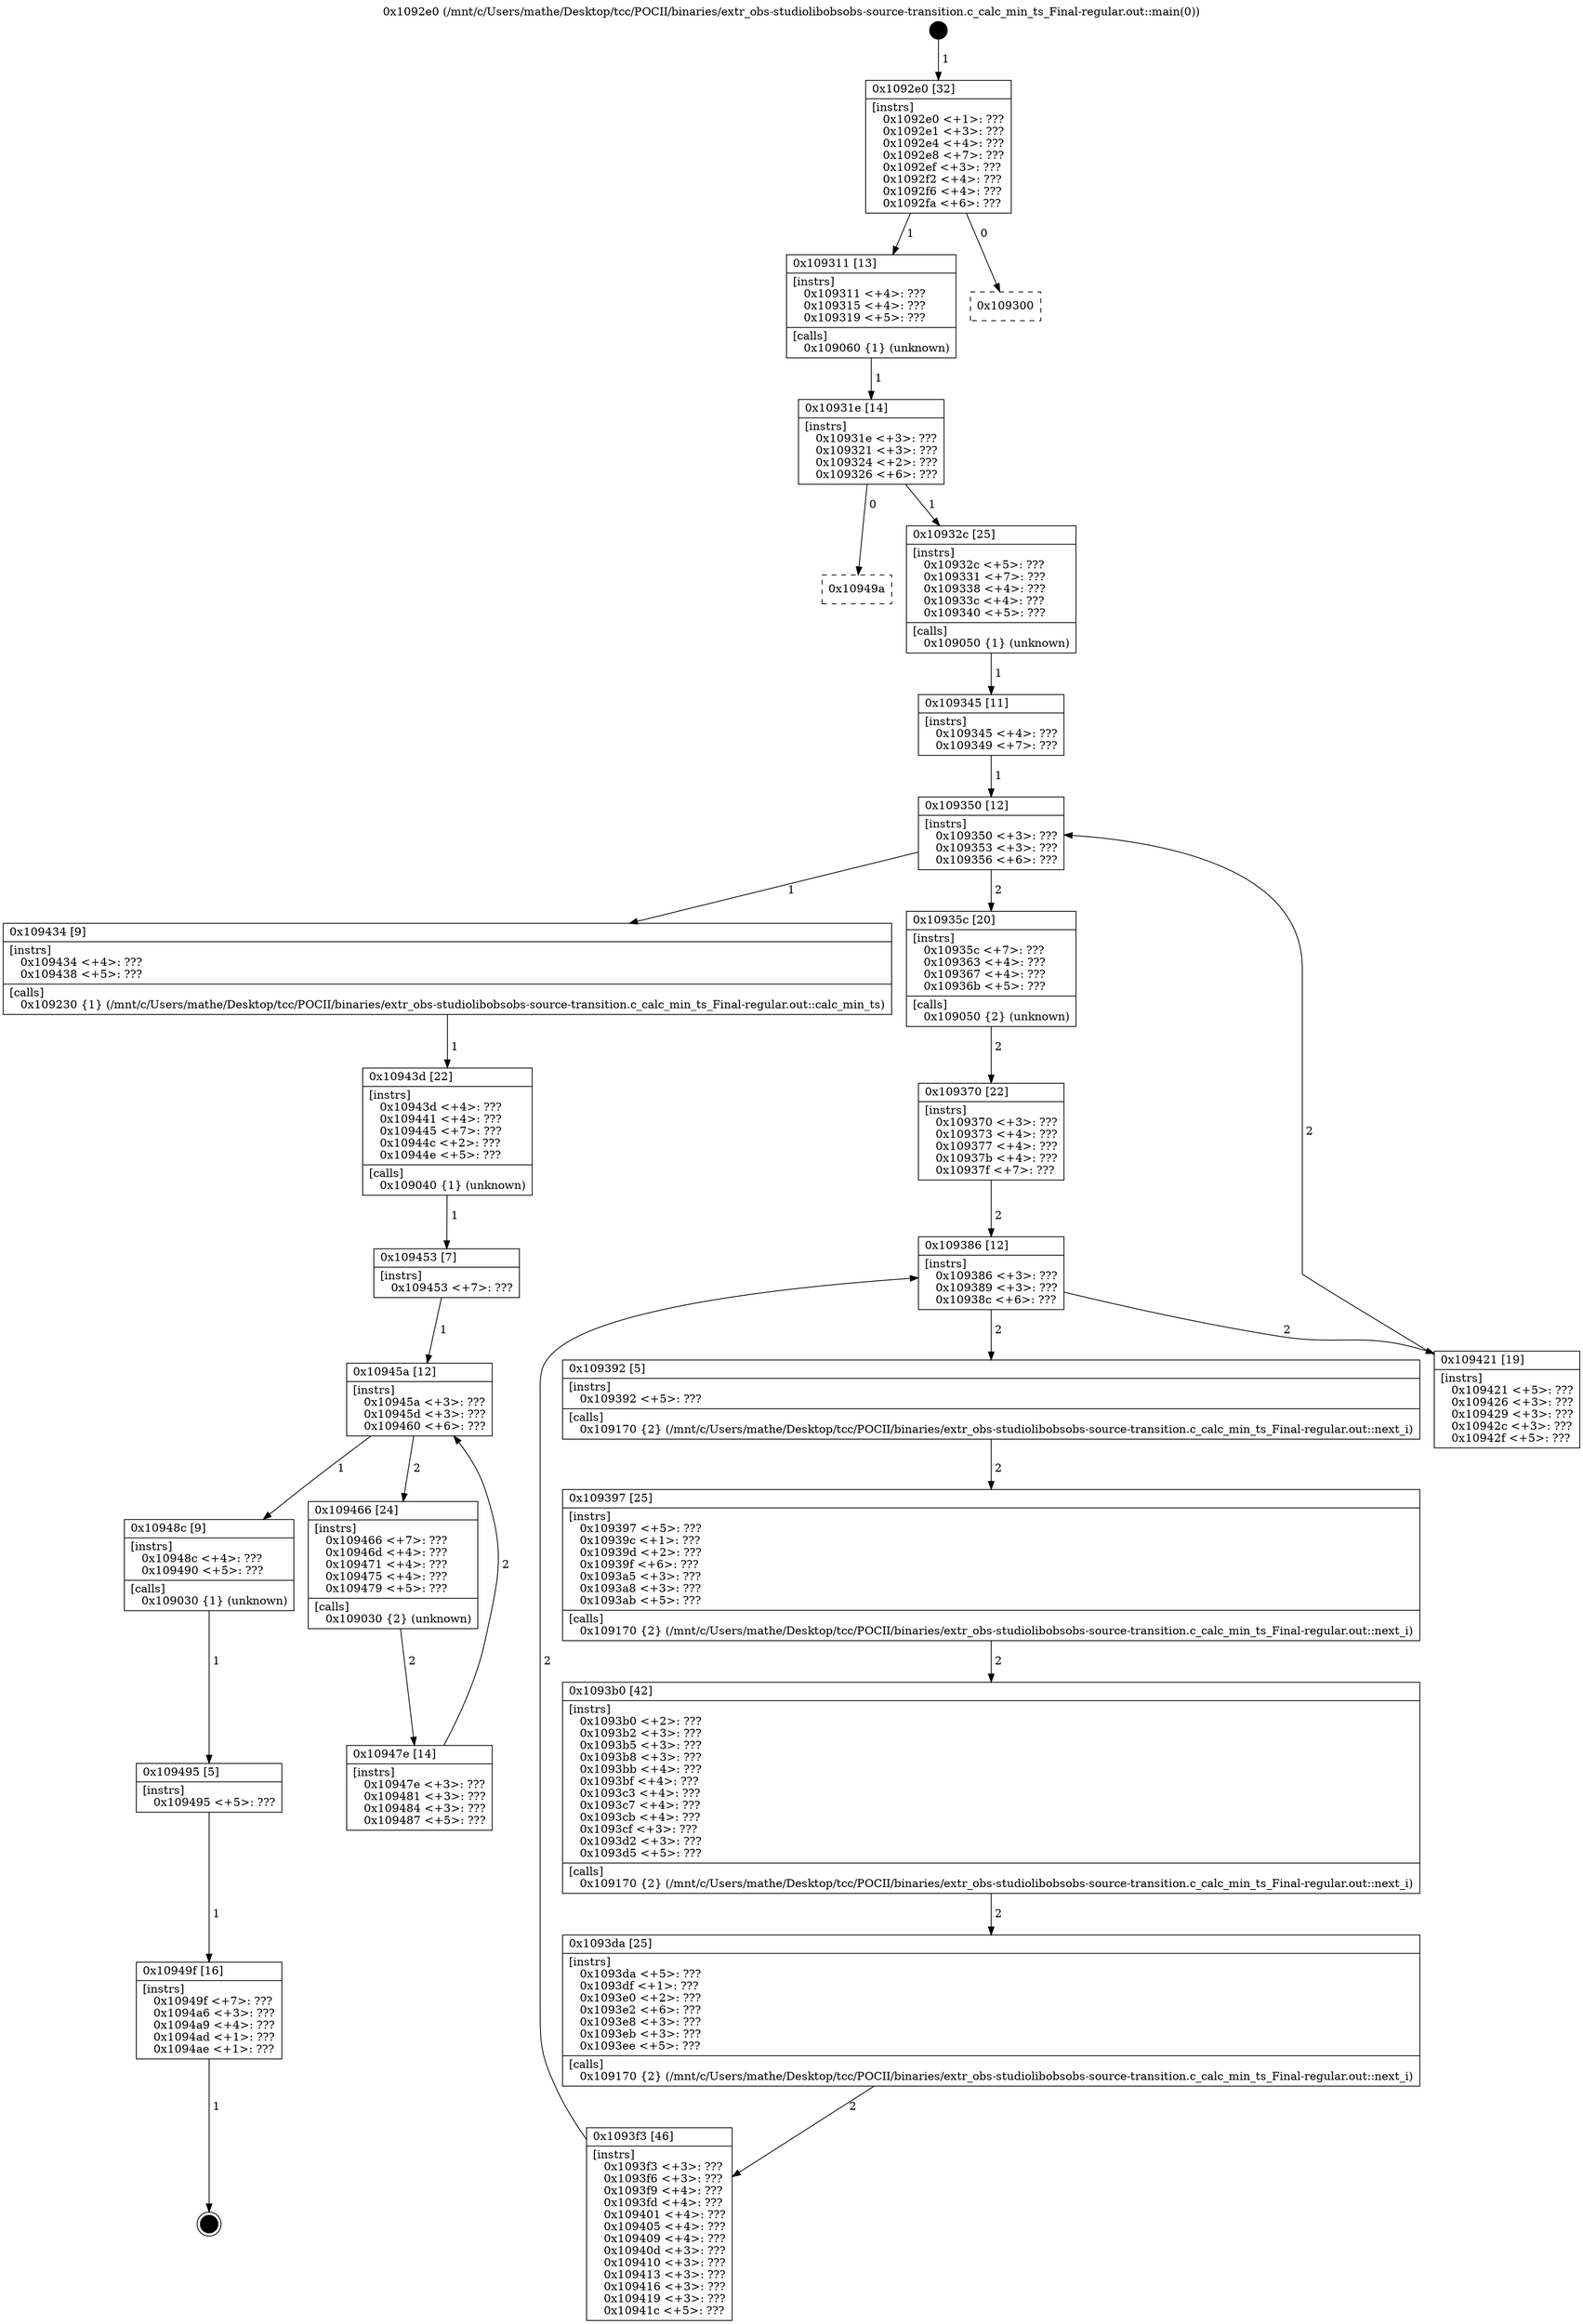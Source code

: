 digraph "0x1092e0" {
  label = "0x1092e0 (/mnt/c/Users/mathe/Desktop/tcc/POCII/binaries/extr_obs-studiolibobsobs-source-transition.c_calc_min_ts_Final-regular.out::main(0))"
  labelloc = "t"
  node[shape=record]

  Entry [label="",width=0.3,height=0.3,shape=circle,fillcolor=black,style=filled]
  "0x1092e0" [label="{
     0x1092e0 [32]\l
     | [instrs]\l
     &nbsp;&nbsp;0x1092e0 \<+1\>: ???\l
     &nbsp;&nbsp;0x1092e1 \<+3\>: ???\l
     &nbsp;&nbsp;0x1092e4 \<+4\>: ???\l
     &nbsp;&nbsp;0x1092e8 \<+7\>: ???\l
     &nbsp;&nbsp;0x1092ef \<+3\>: ???\l
     &nbsp;&nbsp;0x1092f2 \<+4\>: ???\l
     &nbsp;&nbsp;0x1092f6 \<+4\>: ???\l
     &nbsp;&nbsp;0x1092fa \<+6\>: ???\l
  }"]
  "0x109311" [label="{
     0x109311 [13]\l
     | [instrs]\l
     &nbsp;&nbsp;0x109311 \<+4\>: ???\l
     &nbsp;&nbsp;0x109315 \<+4\>: ???\l
     &nbsp;&nbsp;0x109319 \<+5\>: ???\l
     | [calls]\l
     &nbsp;&nbsp;0x109060 \{1\} (unknown)\l
  }"]
  "0x109300" [label="{
     0x109300\l
  }", style=dashed]
  "0x10931e" [label="{
     0x10931e [14]\l
     | [instrs]\l
     &nbsp;&nbsp;0x10931e \<+3\>: ???\l
     &nbsp;&nbsp;0x109321 \<+3\>: ???\l
     &nbsp;&nbsp;0x109324 \<+2\>: ???\l
     &nbsp;&nbsp;0x109326 \<+6\>: ???\l
  }"]
  "0x10949a" [label="{
     0x10949a\l
  }", style=dashed]
  "0x10932c" [label="{
     0x10932c [25]\l
     | [instrs]\l
     &nbsp;&nbsp;0x10932c \<+5\>: ???\l
     &nbsp;&nbsp;0x109331 \<+7\>: ???\l
     &nbsp;&nbsp;0x109338 \<+4\>: ???\l
     &nbsp;&nbsp;0x10933c \<+4\>: ???\l
     &nbsp;&nbsp;0x109340 \<+5\>: ???\l
     | [calls]\l
     &nbsp;&nbsp;0x109050 \{1\} (unknown)\l
  }"]
  Exit [label="",width=0.3,height=0.3,shape=circle,fillcolor=black,style=filled,peripheries=2]
  "0x109350" [label="{
     0x109350 [12]\l
     | [instrs]\l
     &nbsp;&nbsp;0x109350 \<+3\>: ???\l
     &nbsp;&nbsp;0x109353 \<+3\>: ???\l
     &nbsp;&nbsp;0x109356 \<+6\>: ???\l
  }"]
  "0x109434" [label="{
     0x109434 [9]\l
     | [instrs]\l
     &nbsp;&nbsp;0x109434 \<+4\>: ???\l
     &nbsp;&nbsp;0x109438 \<+5\>: ???\l
     | [calls]\l
     &nbsp;&nbsp;0x109230 \{1\} (/mnt/c/Users/mathe/Desktop/tcc/POCII/binaries/extr_obs-studiolibobsobs-source-transition.c_calc_min_ts_Final-regular.out::calc_min_ts)\l
  }"]
  "0x10935c" [label="{
     0x10935c [20]\l
     | [instrs]\l
     &nbsp;&nbsp;0x10935c \<+7\>: ???\l
     &nbsp;&nbsp;0x109363 \<+4\>: ???\l
     &nbsp;&nbsp;0x109367 \<+4\>: ???\l
     &nbsp;&nbsp;0x10936b \<+5\>: ???\l
     | [calls]\l
     &nbsp;&nbsp;0x109050 \{2\} (unknown)\l
  }"]
  "0x109386" [label="{
     0x109386 [12]\l
     | [instrs]\l
     &nbsp;&nbsp;0x109386 \<+3\>: ???\l
     &nbsp;&nbsp;0x109389 \<+3\>: ???\l
     &nbsp;&nbsp;0x10938c \<+6\>: ???\l
  }"]
  "0x109421" [label="{
     0x109421 [19]\l
     | [instrs]\l
     &nbsp;&nbsp;0x109421 \<+5\>: ???\l
     &nbsp;&nbsp;0x109426 \<+3\>: ???\l
     &nbsp;&nbsp;0x109429 \<+3\>: ???\l
     &nbsp;&nbsp;0x10942c \<+3\>: ???\l
     &nbsp;&nbsp;0x10942f \<+5\>: ???\l
  }"]
  "0x109392" [label="{
     0x109392 [5]\l
     | [instrs]\l
     &nbsp;&nbsp;0x109392 \<+5\>: ???\l
     | [calls]\l
     &nbsp;&nbsp;0x109170 \{2\} (/mnt/c/Users/mathe/Desktop/tcc/POCII/binaries/extr_obs-studiolibobsobs-source-transition.c_calc_min_ts_Final-regular.out::next_i)\l
  }"]
  "0x109397" [label="{
     0x109397 [25]\l
     | [instrs]\l
     &nbsp;&nbsp;0x109397 \<+5\>: ???\l
     &nbsp;&nbsp;0x10939c \<+1\>: ???\l
     &nbsp;&nbsp;0x10939d \<+2\>: ???\l
     &nbsp;&nbsp;0x10939f \<+6\>: ???\l
     &nbsp;&nbsp;0x1093a5 \<+3\>: ???\l
     &nbsp;&nbsp;0x1093a8 \<+3\>: ???\l
     &nbsp;&nbsp;0x1093ab \<+5\>: ???\l
     | [calls]\l
     &nbsp;&nbsp;0x109170 \{2\} (/mnt/c/Users/mathe/Desktop/tcc/POCII/binaries/extr_obs-studiolibobsobs-source-transition.c_calc_min_ts_Final-regular.out::next_i)\l
  }"]
  "0x1093b0" [label="{
     0x1093b0 [42]\l
     | [instrs]\l
     &nbsp;&nbsp;0x1093b0 \<+2\>: ???\l
     &nbsp;&nbsp;0x1093b2 \<+3\>: ???\l
     &nbsp;&nbsp;0x1093b5 \<+3\>: ???\l
     &nbsp;&nbsp;0x1093b8 \<+3\>: ???\l
     &nbsp;&nbsp;0x1093bb \<+4\>: ???\l
     &nbsp;&nbsp;0x1093bf \<+4\>: ???\l
     &nbsp;&nbsp;0x1093c3 \<+4\>: ???\l
     &nbsp;&nbsp;0x1093c7 \<+4\>: ???\l
     &nbsp;&nbsp;0x1093cb \<+4\>: ???\l
     &nbsp;&nbsp;0x1093cf \<+3\>: ???\l
     &nbsp;&nbsp;0x1093d2 \<+3\>: ???\l
     &nbsp;&nbsp;0x1093d5 \<+5\>: ???\l
     | [calls]\l
     &nbsp;&nbsp;0x109170 \{2\} (/mnt/c/Users/mathe/Desktop/tcc/POCII/binaries/extr_obs-studiolibobsobs-source-transition.c_calc_min_ts_Final-regular.out::next_i)\l
  }"]
  "0x1093da" [label="{
     0x1093da [25]\l
     | [instrs]\l
     &nbsp;&nbsp;0x1093da \<+5\>: ???\l
     &nbsp;&nbsp;0x1093df \<+1\>: ???\l
     &nbsp;&nbsp;0x1093e0 \<+2\>: ???\l
     &nbsp;&nbsp;0x1093e2 \<+6\>: ???\l
     &nbsp;&nbsp;0x1093e8 \<+3\>: ???\l
     &nbsp;&nbsp;0x1093eb \<+3\>: ???\l
     &nbsp;&nbsp;0x1093ee \<+5\>: ???\l
     | [calls]\l
     &nbsp;&nbsp;0x109170 \{2\} (/mnt/c/Users/mathe/Desktop/tcc/POCII/binaries/extr_obs-studiolibobsobs-source-transition.c_calc_min_ts_Final-regular.out::next_i)\l
  }"]
  "0x1093f3" [label="{
     0x1093f3 [46]\l
     | [instrs]\l
     &nbsp;&nbsp;0x1093f3 \<+3\>: ???\l
     &nbsp;&nbsp;0x1093f6 \<+3\>: ???\l
     &nbsp;&nbsp;0x1093f9 \<+4\>: ???\l
     &nbsp;&nbsp;0x1093fd \<+4\>: ???\l
     &nbsp;&nbsp;0x109401 \<+4\>: ???\l
     &nbsp;&nbsp;0x109405 \<+4\>: ???\l
     &nbsp;&nbsp;0x109409 \<+4\>: ???\l
     &nbsp;&nbsp;0x10940d \<+3\>: ???\l
     &nbsp;&nbsp;0x109410 \<+3\>: ???\l
     &nbsp;&nbsp;0x109413 \<+3\>: ???\l
     &nbsp;&nbsp;0x109416 \<+3\>: ???\l
     &nbsp;&nbsp;0x109419 \<+3\>: ???\l
     &nbsp;&nbsp;0x10941c \<+5\>: ???\l
  }"]
  "0x109370" [label="{
     0x109370 [22]\l
     | [instrs]\l
     &nbsp;&nbsp;0x109370 \<+3\>: ???\l
     &nbsp;&nbsp;0x109373 \<+4\>: ???\l
     &nbsp;&nbsp;0x109377 \<+4\>: ???\l
     &nbsp;&nbsp;0x10937b \<+4\>: ???\l
     &nbsp;&nbsp;0x10937f \<+7\>: ???\l
  }"]
  "0x10949f" [label="{
     0x10949f [16]\l
     | [instrs]\l
     &nbsp;&nbsp;0x10949f \<+7\>: ???\l
     &nbsp;&nbsp;0x1094a6 \<+3\>: ???\l
     &nbsp;&nbsp;0x1094a9 \<+4\>: ???\l
     &nbsp;&nbsp;0x1094ad \<+1\>: ???\l
     &nbsp;&nbsp;0x1094ae \<+1\>: ???\l
  }"]
  "0x109345" [label="{
     0x109345 [11]\l
     | [instrs]\l
     &nbsp;&nbsp;0x109345 \<+4\>: ???\l
     &nbsp;&nbsp;0x109349 \<+7\>: ???\l
  }"]
  "0x10943d" [label="{
     0x10943d [22]\l
     | [instrs]\l
     &nbsp;&nbsp;0x10943d \<+4\>: ???\l
     &nbsp;&nbsp;0x109441 \<+4\>: ???\l
     &nbsp;&nbsp;0x109445 \<+7\>: ???\l
     &nbsp;&nbsp;0x10944c \<+2\>: ???\l
     &nbsp;&nbsp;0x10944e \<+5\>: ???\l
     | [calls]\l
     &nbsp;&nbsp;0x109040 \{1\} (unknown)\l
  }"]
  "0x10945a" [label="{
     0x10945a [12]\l
     | [instrs]\l
     &nbsp;&nbsp;0x10945a \<+3\>: ???\l
     &nbsp;&nbsp;0x10945d \<+3\>: ???\l
     &nbsp;&nbsp;0x109460 \<+6\>: ???\l
  }"]
  "0x10948c" [label="{
     0x10948c [9]\l
     | [instrs]\l
     &nbsp;&nbsp;0x10948c \<+4\>: ???\l
     &nbsp;&nbsp;0x109490 \<+5\>: ???\l
     | [calls]\l
     &nbsp;&nbsp;0x109030 \{1\} (unknown)\l
  }"]
  "0x109466" [label="{
     0x109466 [24]\l
     | [instrs]\l
     &nbsp;&nbsp;0x109466 \<+7\>: ???\l
     &nbsp;&nbsp;0x10946d \<+4\>: ???\l
     &nbsp;&nbsp;0x109471 \<+4\>: ???\l
     &nbsp;&nbsp;0x109475 \<+4\>: ???\l
     &nbsp;&nbsp;0x109479 \<+5\>: ???\l
     | [calls]\l
     &nbsp;&nbsp;0x109030 \{2\} (unknown)\l
  }"]
  "0x10947e" [label="{
     0x10947e [14]\l
     | [instrs]\l
     &nbsp;&nbsp;0x10947e \<+3\>: ???\l
     &nbsp;&nbsp;0x109481 \<+3\>: ???\l
     &nbsp;&nbsp;0x109484 \<+3\>: ???\l
     &nbsp;&nbsp;0x109487 \<+5\>: ???\l
  }"]
  "0x109453" [label="{
     0x109453 [7]\l
     | [instrs]\l
     &nbsp;&nbsp;0x109453 \<+7\>: ???\l
  }"]
  "0x109495" [label="{
     0x109495 [5]\l
     | [instrs]\l
     &nbsp;&nbsp;0x109495 \<+5\>: ???\l
  }"]
  Entry -> "0x1092e0" [label=" 1"]
  "0x1092e0" -> "0x109311" [label=" 1"]
  "0x1092e0" -> "0x109300" [label=" 0"]
  "0x109311" -> "0x10931e" [label=" 1"]
  "0x10931e" -> "0x10949a" [label=" 0"]
  "0x10931e" -> "0x10932c" [label=" 1"]
  "0x10949f" -> Exit [label=" 1"]
  "0x10932c" -> "0x109345" [label=" 1"]
  "0x109350" -> "0x109434" [label=" 1"]
  "0x109350" -> "0x10935c" [label=" 2"]
  "0x10935c" -> "0x109370" [label=" 2"]
  "0x109386" -> "0x109421" [label=" 2"]
  "0x109386" -> "0x109392" [label=" 2"]
  "0x109392" -> "0x109397" [label=" 2"]
  "0x109397" -> "0x1093b0" [label=" 2"]
  "0x1093b0" -> "0x1093da" [label=" 2"]
  "0x1093da" -> "0x1093f3" [label=" 2"]
  "0x109370" -> "0x109386" [label=" 2"]
  "0x1093f3" -> "0x109386" [label=" 2"]
  "0x109495" -> "0x10949f" [label=" 1"]
  "0x109345" -> "0x109350" [label=" 1"]
  "0x109421" -> "0x109350" [label=" 2"]
  "0x109434" -> "0x10943d" [label=" 1"]
  "0x10943d" -> "0x109453" [label=" 1"]
  "0x10945a" -> "0x10948c" [label=" 1"]
  "0x10945a" -> "0x109466" [label=" 2"]
  "0x109466" -> "0x10947e" [label=" 2"]
  "0x109453" -> "0x10945a" [label=" 1"]
  "0x10947e" -> "0x10945a" [label=" 2"]
  "0x10948c" -> "0x109495" [label=" 1"]
}
